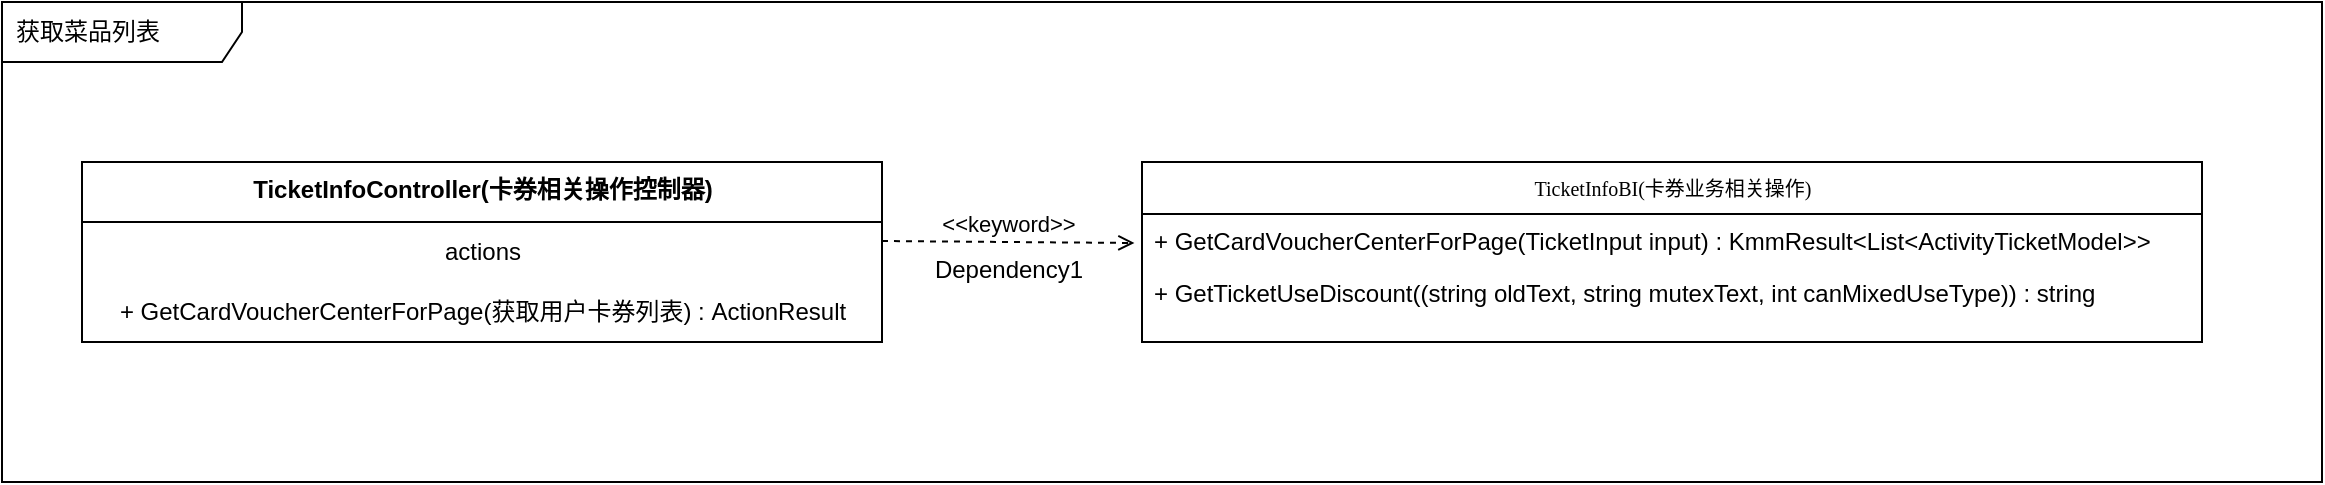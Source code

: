 <mxfile version="15.8.7" type="device"><diagram id="wVVqnL9Q2p7X1VX7hfDp" name="第 1 页"><mxGraphModel dx="1102" dy="875" grid="1" gridSize="10" guides="1" tooltips="1" connect="1" arrows="1" fold="1" page="1" pageScale="1" pageWidth="827" pageHeight="1169" math="0" shadow="0"><root><mxCell id="0"/><mxCell id="1" parent="0"/><mxCell id="uv5BNIwTJG0xmxRKlVPW-2" value="获取菜品列表" style="shape=umlFrame;whiteSpace=wrap;html=1;width=120;height=30;boundedLbl=1;verticalAlign=middle;align=left;spacingLeft=5;" vertex="1" parent="1"><mxGeometry x="40" y="80" width="1160" height="240" as="geometry"/></mxCell><mxCell id="uv5BNIwTJG0xmxRKlVPW-3" value="TicketInfoController(卡券相关操作控制器)" style="swimlane;fontStyle=1;align=center;verticalAlign=top;childLayout=stackLayout;horizontal=1;startSize=30;horizontalStack=0;resizeParent=1;resizeParentMax=0;resizeLast=0;collapsible=0;marginBottom=0;html=1;fillColor=default;" vertex="1" parent="1"><mxGeometry x="80" y="160" width="400" height="90" as="geometry"/></mxCell><mxCell id="uv5BNIwTJG0xmxRKlVPW-4" value="actions" style="html=1;strokeColor=none;fillColor=none;align=center;verticalAlign=middle;spacingLeft=4;spacingRight=4;rotatable=0;points=[[0,0.5],[1,0.5]];resizeWidth=1;" vertex="1" parent="uv5BNIwTJG0xmxRKlVPW-3"><mxGeometry y="30" width="400" height="30" as="geometry"/></mxCell><mxCell id="uv5BNIwTJG0xmxRKlVPW-5" value="+ GetCardVoucherCenterForPage(获取用户卡券列表) :&amp;nbsp;ActionResult" style="html=1;strokeColor=none;fillColor=none;align=center;verticalAlign=middle;spacingLeft=4;spacingRight=4;rotatable=0;points=[[0,0.5],[1,0.5]];resizeWidth=1;" vertex="1" parent="uv5BNIwTJG0xmxRKlVPW-3"><mxGeometry y="60" width="400" height="30" as="geometry"/></mxCell><mxCell id="uv5BNIwTJG0xmxRKlVPW-6" value="TicketInfoBI(卡券业务相关操作)" style="swimlane;html=1;fontStyle=0;childLayout=stackLayout;horizontal=1;startSize=26;fillColor=none;horizontalStack=0;resizeParent=1;resizeLast=0;collapsible=1;marginBottom=0;swimlaneFillColor=#ffffff;rounded=0;shadow=0;comic=0;labelBackgroundColor=none;strokeWidth=1;fontFamily=Verdana;fontSize=10;align=center;" vertex="1" parent="1"><mxGeometry x="610" y="160" width="530" height="90" as="geometry"/></mxCell><mxCell id="uv5BNIwTJG0xmxRKlVPW-7" value="&lt;span&gt;+ GetCardVoucherCenterForPage(TicketInput input)&amp;nbsp;:&amp;nbsp;&lt;/span&gt;KmmResult&amp;lt;List&amp;lt;ActivityTicketModel&amp;gt;&amp;gt;" style="text;html=1;strokeColor=none;fillColor=none;align=left;verticalAlign=top;spacingLeft=4;spacingRight=4;whiteSpace=wrap;overflow=hidden;rotatable=0;points=[[0,0.5],[1,0.5]];portConstraint=eastwest;" vertex="1" parent="uv5BNIwTJG0xmxRKlVPW-6"><mxGeometry y="26" width="530" height="26" as="geometry"/></mxCell><mxCell id="uv5BNIwTJG0xmxRKlVPW-8" value="&lt;span&gt;+ GetTicketUseDiscount((string oldText, string mutexText, int canMixedUseType))&amp;nbsp;:&amp;nbsp;&lt;/span&gt;string" style="text;html=1;strokeColor=none;fillColor=none;align=left;verticalAlign=top;spacingLeft=4;spacingRight=4;whiteSpace=wrap;overflow=hidden;rotatable=0;points=[[0,0.5],[1,0.5]];portConstraint=eastwest;" vertex="1" parent="uv5BNIwTJG0xmxRKlVPW-6"><mxGeometry y="52" width="530" height="26" as="geometry"/></mxCell><mxCell id="uv5BNIwTJG0xmxRKlVPW-9" value="&amp;lt;&amp;lt;keyword&amp;gt;&amp;gt;" style="endArrow=open;html=1;rounded=0;align=center;verticalAlign=bottom;dashed=1;endFill=0;labelBackgroundColor=none;entryX=0;entryY=0.5;entryDx=0;entryDy=0;exitX=1.014;exitY=0.3;exitDx=0;exitDy=0;exitPerimeter=0;" edge="1" parent="1"><mxGeometry relative="1" as="geometry"><mxPoint x="480" y="199.5" as="sourcePoint"/><mxPoint x="606.22" y="200.5" as="targetPoint"/></mxGeometry></mxCell><mxCell id="uv5BNIwTJG0xmxRKlVPW-10" value="Dependency1" style="resizable=0;html=1;align=center;verticalAlign=top;labelBackgroundColor=none;fillColor=default;" connectable="0" vertex="1" parent="uv5BNIwTJG0xmxRKlVPW-9"><mxGeometry relative="1" as="geometry"/></mxCell></root></mxGraphModel></diagram></mxfile>